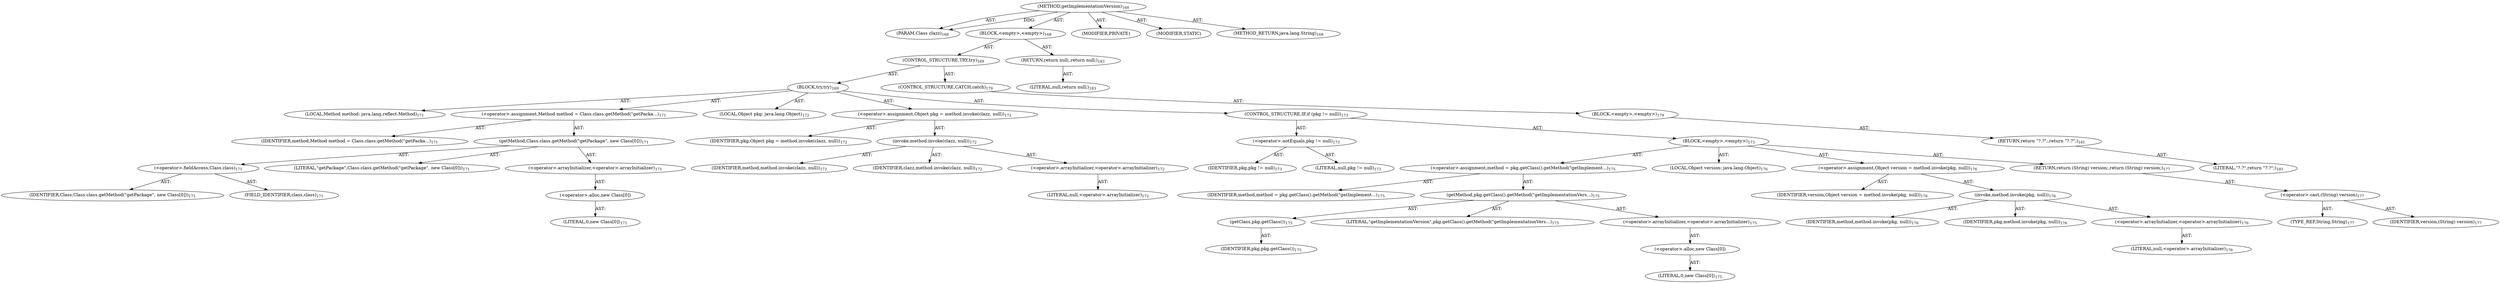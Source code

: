 digraph "getImplementationVersion" {  
"111669149701" [label = <(METHOD,getImplementationVersion)<SUB>168</SUB>> ]
"115964116994" [label = <(PARAM,Class clazz)<SUB>168</SUB>> ]
"25769803791" [label = <(BLOCK,&lt;empty&gt;,&lt;empty&gt;)<SUB>168</SUB>> ]
"47244640264" [label = <(CONTROL_STRUCTURE,TRY,try)<SUB>169</SUB>> ]
"25769803792" [label = <(BLOCK,try,try)<SUB>169</SUB>> ]
"94489280523" [label = <(LOCAL,Method method: java.lang.reflect.Method)<SUB>171</SUB>> ]
"30064771122" [label = <(&lt;operator&gt;.assignment,Method method = Class.class.getMethod(&quot;getPacka...)<SUB>171</SUB>> ]
"68719476780" [label = <(IDENTIFIER,method,Method method = Class.class.getMethod(&quot;getPacka...)<SUB>171</SUB>> ]
"30064771123" [label = <(getMethod,Class.class.getMethod(&quot;getPackage&quot;, new Class[0]))<SUB>171</SUB>> ]
"30064771124" [label = <(&lt;operator&gt;.fieldAccess,Class.class)<SUB>171</SUB>> ]
"68719476781" [label = <(IDENTIFIER,Class,Class.class.getMethod(&quot;getPackage&quot;, new Class[0]))<SUB>171</SUB>> ]
"55834574853" [label = <(FIELD_IDENTIFIER,class,class)<SUB>171</SUB>> ]
"90194313232" [label = <(LITERAL,&quot;getPackage&quot;,Class.class.getMethod(&quot;getPackage&quot;, new Class[0]))<SUB>171</SUB>> ]
"30064771125" [label = <(&lt;operator&gt;.arrayInitializer,&lt;operator&gt;.arrayInitializer)<SUB>171</SUB>> ]
"30064771126" [label = <(&lt;operator&gt;.alloc,new Class[0])> ]
"90194313233" [label = <(LITERAL,0,new Class[0])<SUB>171</SUB>> ]
"94489280524" [label = <(LOCAL,Object pkg: java.lang.Object)<SUB>172</SUB>> ]
"30064771127" [label = <(&lt;operator&gt;.assignment,Object pkg = method.invoke(clazz, null))<SUB>172</SUB>> ]
"68719476782" [label = <(IDENTIFIER,pkg,Object pkg = method.invoke(clazz, null))<SUB>172</SUB>> ]
"30064771128" [label = <(invoke,method.invoke(clazz, null))<SUB>172</SUB>> ]
"68719476783" [label = <(IDENTIFIER,method,method.invoke(clazz, null))<SUB>172</SUB>> ]
"68719476784" [label = <(IDENTIFIER,clazz,method.invoke(clazz, null))<SUB>172</SUB>> ]
"30064771129" [label = <(&lt;operator&gt;.arrayInitializer,&lt;operator&gt;.arrayInitializer)<SUB>172</SUB>> ]
"90194313234" [label = <(LITERAL,null,&lt;operator&gt;.arrayInitializer)<SUB>172</SUB>> ]
"47244640265" [label = <(CONTROL_STRUCTURE,IF,if (pkg != null))<SUB>173</SUB>> ]
"30064771130" [label = <(&lt;operator&gt;.notEquals,pkg != null)<SUB>173</SUB>> ]
"68719476785" [label = <(IDENTIFIER,pkg,pkg != null)<SUB>173</SUB>> ]
"90194313235" [label = <(LITERAL,null,pkg != null)<SUB>173</SUB>> ]
"25769803793" [label = <(BLOCK,&lt;empty&gt;,&lt;empty&gt;)<SUB>173</SUB>> ]
"30064771131" [label = <(&lt;operator&gt;.assignment,method = pkg.getClass().getMethod(&quot;getImplement...)<SUB>175</SUB>> ]
"68719476786" [label = <(IDENTIFIER,method,method = pkg.getClass().getMethod(&quot;getImplement...)<SUB>175</SUB>> ]
"30064771132" [label = <(getMethod,pkg.getClass().getMethod(&quot;getImplementationVers...)<SUB>175</SUB>> ]
"30064771133" [label = <(getClass,pkg.getClass())<SUB>175</SUB>> ]
"68719476787" [label = <(IDENTIFIER,pkg,pkg.getClass())<SUB>175</SUB>> ]
"90194313236" [label = <(LITERAL,&quot;getImplementationVersion&quot;,pkg.getClass().getMethod(&quot;getImplementationVers...)<SUB>175</SUB>> ]
"30064771134" [label = <(&lt;operator&gt;.arrayInitializer,&lt;operator&gt;.arrayInitializer)<SUB>175</SUB>> ]
"30064771135" [label = <(&lt;operator&gt;.alloc,new Class[0])> ]
"90194313237" [label = <(LITERAL,0,new Class[0])<SUB>175</SUB>> ]
"94489280525" [label = <(LOCAL,Object version: java.lang.Object)<SUB>176</SUB>> ]
"30064771136" [label = <(&lt;operator&gt;.assignment,Object version = method.invoke(pkg, null))<SUB>176</SUB>> ]
"68719476788" [label = <(IDENTIFIER,version,Object version = method.invoke(pkg, null))<SUB>176</SUB>> ]
"30064771137" [label = <(invoke,method.invoke(pkg, null))<SUB>176</SUB>> ]
"68719476789" [label = <(IDENTIFIER,method,method.invoke(pkg, null))<SUB>176</SUB>> ]
"68719476790" [label = <(IDENTIFIER,pkg,method.invoke(pkg, null))<SUB>176</SUB>> ]
"30064771138" [label = <(&lt;operator&gt;.arrayInitializer,&lt;operator&gt;.arrayInitializer)<SUB>176</SUB>> ]
"90194313238" [label = <(LITERAL,null,&lt;operator&gt;.arrayInitializer)<SUB>176</SUB>> ]
"146028888069" [label = <(RETURN,return (String) version;,return (String) version;)<SUB>177</SUB>> ]
"30064771139" [label = <(&lt;operator&gt;.cast,(String) version)<SUB>177</SUB>> ]
"180388626433" [label = <(TYPE_REF,String,String)<SUB>177</SUB>> ]
"68719476791" [label = <(IDENTIFIER,version,(String) version)<SUB>177</SUB>> ]
"47244640266" [label = <(CONTROL_STRUCTURE,CATCH,catch)<SUB>179</SUB>> ]
"25769803794" [label = <(BLOCK,&lt;empty&gt;,&lt;empty&gt;)<SUB>179</SUB>> ]
"146028888070" [label = <(RETURN,return &quot;?.?&quot;;,return &quot;?.?&quot;;)<SUB>181</SUB>> ]
"90194313239" [label = <(LITERAL,&quot;?.?&quot;,return &quot;?.?&quot;;)<SUB>181</SUB>> ]
"146028888071" [label = <(RETURN,return null;,return null;)<SUB>183</SUB>> ]
"90194313240" [label = <(LITERAL,null,return null;)<SUB>183</SUB>> ]
"133143986188" [label = <(MODIFIER,PRIVATE)> ]
"133143986189" [label = <(MODIFIER,STATIC)> ]
"128849018885" [label = <(METHOD_RETURN,java.lang.String)<SUB>168</SUB>> ]
  "111669149701" -> "115964116994"  [ label = "AST: "] 
  "111669149701" -> "25769803791"  [ label = "AST: "] 
  "111669149701" -> "133143986188"  [ label = "AST: "] 
  "111669149701" -> "133143986189"  [ label = "AST: "] 
  "111669149701" -> "128849018885"  [ label = "AST: "] 
  "25769803791" -> "47244640264"  [ label = "AST: "] 
  "25769803791" -> "146028888071"  [ label = "AST: "] 
  "47244640264" -> "25769803792"  [ label = "AST: "] 
  "47244640264" -> "47244640266"  [ label = "AST: "] 
  "25769803792" -> "94489280523"  [ label = "AST: "] 
  "25769803792" -> "30064771122"  [ label = "AST: "] 
  "25769803792" -> "94489280524"  [ label = "AST: "] 
  "25769803792" -> "30064771127"  [ label = "AST: "] 
  "25769803792" -> "47244640265"  [ label = "AST: "] 
  "30064771122" -> "68719476780"  [ label = "AST: "] 
  "30064771122" -> "30064771123"  [ label = "AST: "] 
  "30064771123" -> "30064771124"  [ label = "AST: "] 
  "30064771123" -> "90194313232"  [ label = "AST: "] 
  "30064771123" -> "30064771125"  [ label = "AST: "] 
  "30064771124" -> "68719476781"  [ label = "AST: "] 
  "30064771124" -> "55834574853"  [ label = "AST: "] 
  "30064771125" -> "30064771126"  [ label = "AST: "] 
  "30064771126" -> "90194313233"  [ label = "AST: "] 
  "30064771127" -> "68719476782"  [ label = "AST: "] 
  "30064771127" -> "30064771128"  [ label = "AST: "] 
  "30064771128" -> "68719476783"  [ label = "AST: "] 
  "30064771128" -> "68719476784"  [ label = "AST: "] 
  "30064771128" -> "30064771129"  [ label = "AST: "] 
  "30064771129" -> "90194313234"  [ label = "AST: "] 
  "47244640265" -> "30064771130"  [ label = "AST: "] 
  "47244640265" -> "25769803793"  [ label = "AST: "] 
  "30064771130" -> "68719476785"  [ label = "AST: "] 
  "30064771130" -> "90194313235"  [ label = "AST: "] 
  "25769803793" -> "30064771131"  [ label = "AST: "] 
  "25769803793" -> "94489280525"  [ label = "AST: "] 
  "25769803793" -> "30064771136"  [ label = "AST: "] 
  "25769803793" -> "146028888069"  [ label = "AST: "] 
  "30064771131" -> "68719476786"  [ label = "AST: "] 
  "30064771131" -> "30064771132"  [ label = "AST: "] 
  "30064771132" -> "30064771133"  [ label = "AST: "] 
  "30064771132" -> "90194313236"  [ label = "AST: "] 
  "30064771132" -> "30064771134"  [ label = "AST: "] 
  "30064771133" -> "68719476787"  [ label = "AST: "] 
  "30064771134" -> "30064771135"  [ label = "AST: "] 
  "30064771135" -> "90194313237"  [ label = "AST: "] 
  "30064771136" -> "68719476788"  [ label = "AST: "] 
  "30064771136" -> "30064771137"  [ label = "AST: "] 
  "30064771137" -> "68719476789"  [ label = "AST: "] 
  "30064771137" -> "68719476790"  [ label = "AST: "] 
  "30064771137" -> "30064771138"  [ label = "AST: "] 
  "30064771138" -> "90194313238"  [ label = "AST: "] 
  "146028888069" -> "30064771139"  [ label = "AST: "] 
  "30064771139" -> "180388626433"  [ label = "AST: "] 
  "30064771139" -> "68719476791"  [ label = "AST: "] 
  "47244640266" -> "25769803794"  [ label = "AST: "] 
  "25769803794" -> "146028888070"  [ label = "AST: "] 
  "146028888070" -> "90194313239"  [ label = "AST: "] 
  "146028888071" -> "90194313240"  [ label = "AST: "] 
  "111669149701" -> "115964116994"  [ label = "DDG: "] 
}

